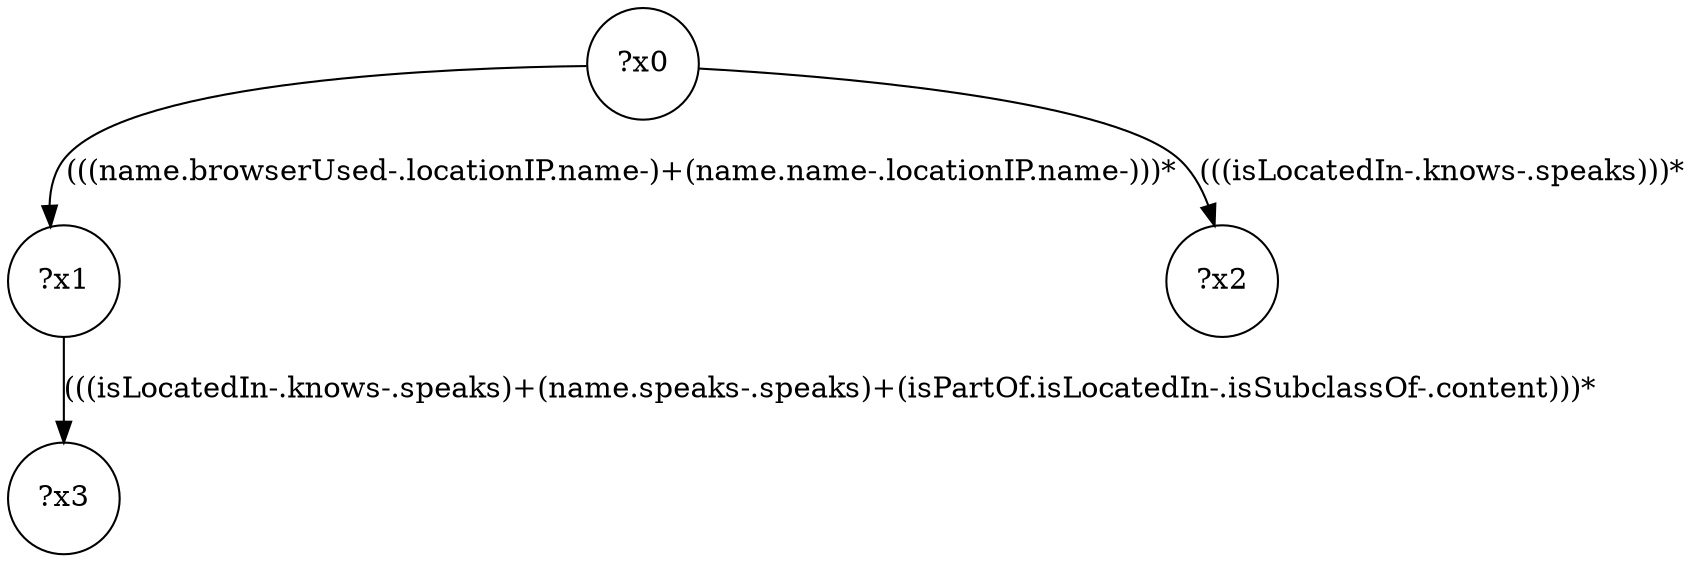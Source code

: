 digraph g {
	x0 [shape=circle, label="?x0"];
	x1 [shape=circle, label="?x1"];
	x0 -> x1 [label="(((name.browserUsed-.locationIP.name-)+(name.name-.locationIP.name-)))*"];
	x2 [shape=circle, label="?x2"];
	x0 -> x2 [label="(((isLocatedIn-.knows-.speaks)))*"];
	x3 [shape=circle, label="?x3"];
	x1 -> x3 [label="(((isLocatedIn-.knows-.speaks)+(name.speaks-.speaks)+(isPartOf.isLocatedIn-.isSubclassOf-.content)))*"];
}
